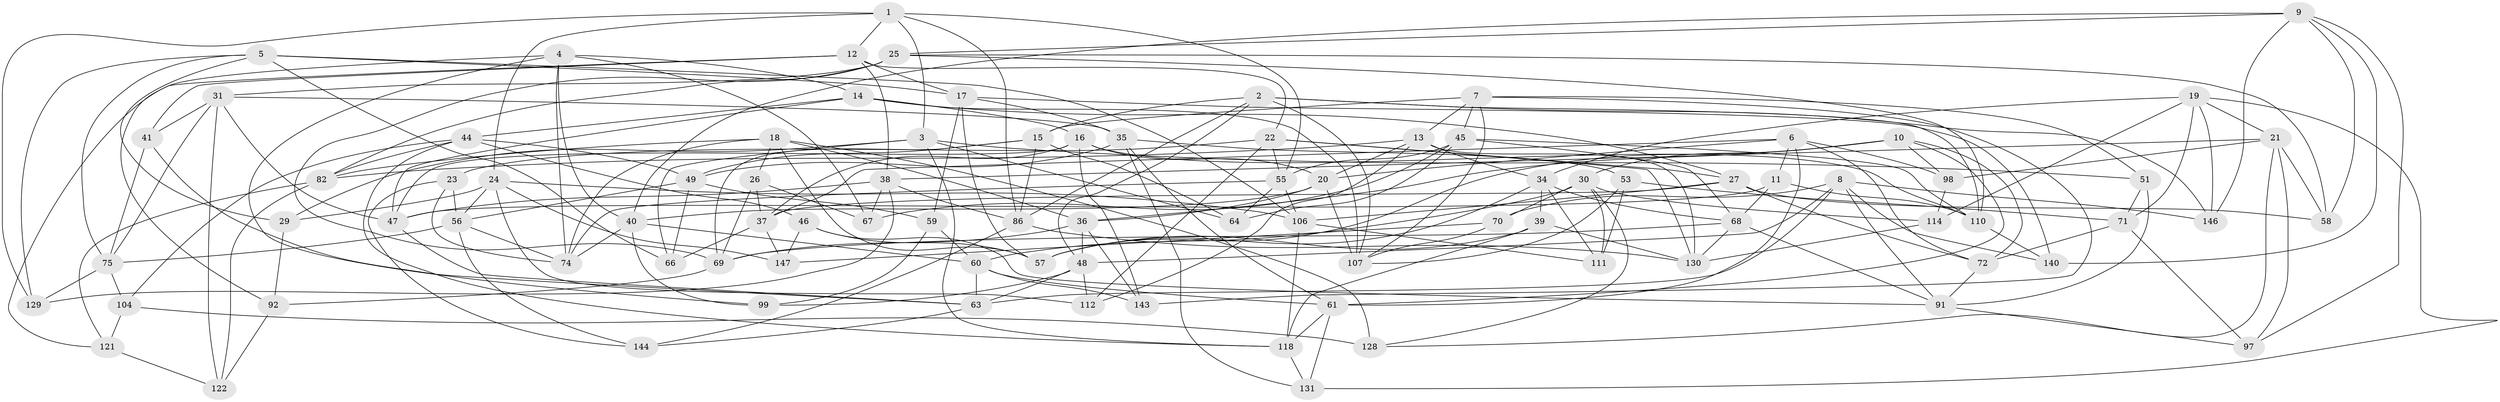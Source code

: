 // original degree distribution, {4: 1.0}
// Generated by graph-tools (version 1.1) at 2025/42/03/06/25 10:42:20]
// undirected, 90 vertices, 236 edges
graph export_dot {
graph [start="1"]
  node [color=gray90,style=filled];
  1 [super="+65"];
  2 [super="+83"];
  3 [super="+79"];
  4 [super="+123"];
  5 [super="+120"];
  6 [super="+116"];
  7 [super="+28"];
  8 [super="+138"];
  9 [super="+87"];
  10 [super="+103"];
  11;
  12 [super="+62"];
  13 [super="+50"];
  14 [super="+52"];
  15 [super="+32"];
  16 [super="+42"];
  17 [super="+124"];
  18 [super="+117"];
  19 [super="+94"];
  20 [super="+43"];
  21 [super="+105"];
  22 [super="+135"];
  23;
  24 [super="+125"];
  25 [super="+73"];
  26;
  27 [super="+33"];
  29;
  30 [super="+127"];
  31 [super="+76"];
  34 [super="+88"];
  35 [super="+119"];
  36 [super="+108"];
  37 [super="+145"];
  38 [super="+136"];
  39;
  40 [super="+54"];
  41;
  44 [super="+81"];
  45 [super="+115"];
  46;
  47 [super="+93"];
  48 [super="+77"];
  49 [super="+90"];
  51;
  53;
  55 [super="+134"];
  56 [super="+102"];
  57 [super="+78"];
  58;
  59;
  60 [super="+85"];
  61 [super="+141"];
  63 [super="+101"];
  64;
  66;
  67;
  68 [super="+96"];
  69 [super="+80"];
  70;
  71 [super="+95"];
  72 [super="+84"];
  74 [super="+89"];
  75 [super="+113"];
  82 [super="+100"];
  86 [super="+109"];
  91 [super="+133"];
  92;
  97;
  98;
  99;
  104;
  106 [super="+142"];
  107 [super="+132"];
  110 [super="+137"];
  111;
  112;
  114;
  118 [super="+126"];
  121;
  122;
  128;
  129;
  130 [super="+139"];
  131;
  140;
  143;
  144;
  146;
  147;
  1 -- 129;
  1 -- 12;
  1 -- 3;
  1 -- 86;
  1 -- 55;
  1 -- 24;
  2 -- 146;
  2 -- 107;
  2 -- 86;
  2 -- 15;
  2 -- 48;
  2 -- 110;
  3 -- 51;
  3 -- 118;
  3 -- 29;
  3 -- 64;
  3 -- 66;
  4 -- 92;
  4 -- 14;
  4 -- 99;
  4 -- 74;
  4 -- 67;
  4 -- 40;
  5 -- 66;
  5 -- 75;
  5 -- 29;
  5 -- 17;
  5 -- 106;
  5 -- 129;
  6 -- 98;
  6 -- 72;
  6 -- 11;
  6 -- 20;
  6 -- 61;
  6 -- 37;
  7 -- 15;
  7 -- 51;
  7 -- 107;
  7 -- 143;
  7 -- 45;
  7 -- 13;
  8 -- 146;
  8 -- 63;
  8 -- 48;
  8 -- 140;
  8 -- 70;
  8 -- 91;
  9 -- 140;
  9 -- 97;
  9 -- 40;
  9 -- 58;
  9 -- 146;
  9 -- 25;
  10 -- 36;
  10 -- 61;
  10 -- 98;
  10 -- 72;
  10 -- 30;
  10 -- 57;
  11 -- 47;
  11 -- 110;
  11 -- 68;
  12 -- 41;
  12 -- 121;
  12 -- 22;
  12 -- 38;
  12 -- 17;
  13 -- 130;
  13 -- 34;
  13 -- 20;
  13 -- 112;
  13 -- 82;
  14 -- 44;
  14 -- 47;
  14 -- 16;
  14 -- 107;
  14 -- 27;
  15 -- 49;
  15 -- 64;
  15 -- 86;
  15 -- 69;
  16 -- 37;
  16 -- 110;
  16 -- 143;
  16 -- 47;
  16 -- 20;
  17 -- 140;
  17 -- 35;
  17 -- 59;
  17 -- 57;
  18 -- 128;
  18 -- 82;
  18 -- 74;
  18 -- 57;
  18 -- 26;
  18 -- 36;
  19 -- 131;
  19 -- 146;
  19 -- 114;
  19 -- 21;
  19 -- 34;
  19 -- 71;
  20 -- 36;
  20 -- 107;
  20 -- 40;
  21 -- 58;
  21 -- 128;
  21 -- 98;
  21 -- 97;
  21 -- 38;
  22 -- 112;
  22 -- 27;
  22 -- 55;
  22 -- 130;
  22 -- 23;
  23 -- 144;
  23 -- 56;
  23 -- 74;
  24 -- 29;
  24 -- 147;
  24 -- 106;
  24 -- 56;
  24 -- 112;
  25 -- 58;
  25 -- 82;
  25 -- 110;
  25 -- 69;
  25 -- 31;
  26 -- 37;
  26 -- 69;
  26 -- 67;
  27 -- 106;
  27 -- 37;
  27 -- 72;
  27 -- 58;
  29 -- 92;
  30 -- 60;
  30 -- 70;
  30 -- 128;
  30 -- 114;
  30 -- 111;
  31 -- 41;
  31 -- 122;
  31 -- 35;
  31 -- 75;
  31 -- 47;
  34 -- 39;
  34 -- 57;
  34 -- 111;
  34 -- 68;
  35 -- 61;
  35 -- 131;
  35 -- 53;
  35 -- 49;
  36 -- 48;
  36 -- 69;
  36 -- 143;
  37 -- 66;
  37 -- 147;
  38 -- 67;
  38 -- 129;
  38 -- 86;
  38 -- 47;
  39 -- 118;
  39 -- 57;
  39 -- 130;
  40 -- 74;
  40 -- 60;
  40 -- 99;
  41 -- 75;
  41 -- 63;
  44 -- 82;
  44 -- 46;
  44 -- 104;
  44 -- 49;
  44 -- 118;
  45 -- 64;
  45 -- 110;
  45 -- 67;
  45 -- 55;
  45 -- 68;
  46 -- 147;
  46 -- 91;
  46 -- 57;
  47 -- 63;
  48 -- 112;
  48 -- 99;
  48 -- 63;
  49 -- 59;
  49 -- 56;
  49 -- 66;
  51 -- 91;
  51 -- 71;
  53 -- 71;
  53 -- 111;
  53 -- 107;
  55 -- 64;
  55 -- 74;
  55 -- 106;
  56 -- 75;
  56 -- 144;
  56 -- 74;
  59 -- 99;
  59 -- 60;
  60 -- 143;
  60 -- 61;
  60 -- 63;
  61 -- 118;
  61 -- 131;
  63 -- 144;
  68 -- 69;
  68 -- 130;
  68 -- 91;
  69 -- 92;
  70 -- 147;
  70 -- 107;
  71 -- 97;
  71 -- 72 [weight=2];
  72 -- 91;
  75 -- 104;
  75 -- 129;
  82 -- 122;
  82 -- 121;
  86 -- 130;
  86 -- 144;
  91 -- 97;
  92 -- 122;
  98 -- 114;
  104 -- 128;
  104 -- 121;
  106 -- 111;
  106 -- 118;
  110 -- 140;
  114 -- 130;
  118 -- 131;
  121 -- 122;
}
